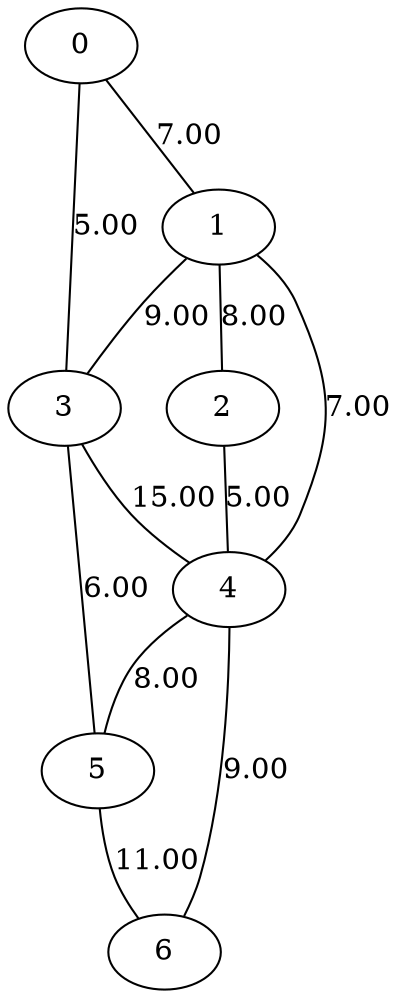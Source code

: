 graph {
	0;
	1;
	2;
	3;
	4;
	5;
	6;

	0 -- 1 [label = 7.00];
	0 -- 3 [label = 5.00];
	1 -- 2 [label = 8.00];
	1 -- 3 [label = 9.00];
	1 -- 4 [label = 7.00];
	2 -- 4 [label = 5.00];
	3 -- 4 [label = 15.00];
	3 -- 5 [label = 6.00];
	4 -- 5 [label = 8.00];
	4 -- 6 [label = 9.00];
	5 -- 6 [label = 11.00];
}
